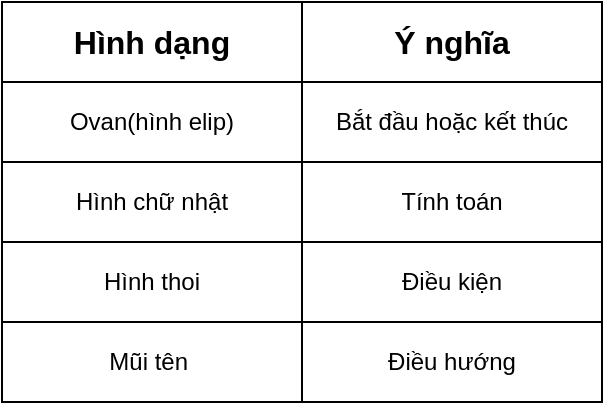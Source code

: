 <mxfile version="24.8.6">
  <diagram name="Trang-1" id="B6c-bHM9kKl3ELBZM2EG">
    <mxGraphModel dx="1006" dy="606" grid="1" gridSize="10" guides="1" tooltips="1" connect="1" arrows="1" fold="1" page="1" pageScale="1" pageWidth="827" pageHeight="1169" math="0" shadow="0">
      <root>
        <mxCell id="0" />
        <mxCell id="1" parent="0" />
        <mxCell id="u3Gh7GDBOd_SmOmJ0Nhv-5" value="" style="shape=table;startSize=0;container=1;collapsible=0;childLayout=tableLayout;" vertex="1" parent="1">
          <mxGeometry x="260" y="220" width="300" height="200" as="geometry" />
        </mxCell>
        <mxCell id="u3Gh7GDBOd_SmOmJ0Nhv-6" value="" style="shape=tableRow;horizontal=0;startSize=0;swimlaneHead=0;swimlaneBody=0;strokeColor=inherit;top=0;left=0;bottom=0;right=0;collapsible=0;dropTarget=0;fillColor=none;points=[[0,0.5],[1,0.5]];portConstraint=eastwest;" vertex="1" parent="u3Gh7GDBOd_SmOmJ0Nhv-5">
          <mxGeometry width="300" height="40" as="geometry" />
        </mxCell>
        <mxCell id="u3Gh7GDBOd_SmOmJ0Nhv-7" value="&lt;b&gt;&lt;font style=&quot;font-size: 16px;&quot;&gt;Hình dạng&lt;/font&gt;&lt;/b&gt;" style="shape=partialRectangle;html=1;whiteSpace=wrap;connectable=0;strokeColor=inherit;overflow=hidden;fillColor=none;top=0;left=0;bottom=0;right=0;pointerEvents=1;" vertex="1" parent="u3Gh7GDBOd_SmOmJ0Nhv-6">
          <mxGeometry width="150" height="40" as="geometry">
            <mxRectangle width="150" height="40" as="alternateBounds" />
          </mxGeometry>
        </mxCell>
        <mxCell id="u3Gh7GDBOd_SmOmJ0Nhv-8" value="&lt;b&gt;&lt;font style=&quot;font-size: 16px;&quot;&gt;Ý nghĩa&lt;/font&gt;&lt;/b&gt;" style="shape=partialRectangle;html=1;whiteSpace=wrap;connectable=0;strokeColor=inherit;overflow=hidden;fillColor=none;top=0;left=0;bottom=0;right=0;pointerEvents=1;" vertex="1" parent="u3Gh7GDBOd_SmOmJ0Nhv-6">
          <mxGeometry x="150" width="150" height="40" as="geometry">
            <mxRectangle width="150" height="40" as="alternateBounds" />
          </mxGeometry>
        </mxCell>
        <mxCell id="u3Gh7GDBOd_SmOmJ0Nhv-9" value="" style="shape=tableRow;horizontal=0;startSize=0;swimlaneHead=0;swimlaneBody=0;strokeColor=inherit;top=0;left=0;bottom=0;right=0;collapsible=0;dropTarget=0;fillColor=none;points=[[0,0.5],[1,0.5]];portConstraint=eastwest;" vertex="1" parent="u3Gh7GDBOd_SmOmJ0Nhv-5">
          <mxGeometry y="40" width="300" height="40" as="geometry" />
        </mxCell>
        <mxCell id="u3Gh7GDBOd_SmOmJ0Nhv-10" value="Ovan(hình elip)" style="shape=partialRectangle;html=1;whiteSpace=wrap;connectable=0;strokeColor=inherit;overflow=hidden;fillColor=none;top=0;left=0;bottom=0;right=0;pointerEvents=1;" vertex="1" parent="u3Gh7GDBOd_SmOmJ0Nhv-9">
          <mxGeometry width="150" height="40" as="geometry">
            <mxRectangle width="150" height="40" as="alternateBounds" />
          </mxGeometry>
        </mxCell>
        <mxCell id="u3Gh7GDBOd_SmOmJ0Nhv-11" value="Bắt đầu hoặc kết thúc" style="shape=partialRectangle;html=1;whiteSpace=wrap;connectable=0;strokeColor=inherit;overflow=hidden;fillColor=none;top=0;left=0;bottom=0;right=0;pointerEvents=1;" vertex="1" parent="u3Gh7GDBOd_SmOmJ0Nhv-9">
          <mxGeometry x="150" width="150" height="40" as="geometry">
            <mxRectangle width="150" height="40" as="alternateBounds" />
          </mxGeometry>
        </mxCell>
        <mxCell id="u3Gh7GDBOd_SmOmJ0Nhv-12" value="" style="shape=tableRow;horizontal=0;startSize=0;swimlaneHead=0;swimlaneBody=0;strokeColor=inherit;top=0;left=0;bottom=0;right=0;collapsible=0;dropTarget=0;fillColor=none;points=[[0,0.5],[1,0.5]];portConstraint=eastwest;" vertex="1" parent="u3Gh7GDBOd_SmOmJ0Nhv-5">
          <mxGeometry y="80" width="300" height="40" as="geometry" />
        </mxCell>
        <mxCell id="u3Gh7GDBOd_SmOmJ0Nhv-13" value="Hình chữ nhật" style="shape=partialRectangle;html=1;whiteSpace=wrap;connectable=0;strokeColor=inherit;overflow=hidden;fillColor=none;top=0;left=0;bottom=0;right=0;pointerEvents=1;" vertex="1" parent="u3Gh7GDBOd_SmOmJ0Nhv-12">
          <mxGeometry width="150" height="40" as="geometry">
            <mxRectangle width="150" height="40" as="alternateBounds" />
          </mxGeometry>
        </mxCell>
        <mxCell id="u3Gh7GDBOd_SmOmJ0Nhv-14" value="Tính toán" style="shape=partialRectangle;html=1;whiteSpace=wrap;connectable=0;strokeColor=inherit;overflow=hidden;fillColor=none;top=0;left=0;bottom=0;right=0;pointerEvents=1;" vertex="1" parent="u3Gh7GDBOd_SmOmJ0Nhv-12">
          <mxGeometry x="150" width="150" height="40" as="geometry">
            <mxRectangle width="150" height="40" as="alternateBounds" />
          </mxGeometry>
        </mxCell>
        <mxCell id="u3Gh7GDBOd_SmOmJ0Nhv-15" value="" style="shape=tableRow;horizontal=0;startSize=0;swimlaneHead=0;swimlaneBody=0;strokeColor=inherit;top=0;left=0;bottom=0;right=0;collapsible=0;dropTarget=0;fillColor=none;points=[[0,0.5],[1,0.5]];portConstraint=eastwest;" vertex="1" parent="u3Gh7GDBOd_SmOmJ0Nhv-5">
          <mxGeometry y="120" width="300" height="40" as="geometry" />
        </mxCell>
        <mxCell id="u3Gh7GDBOd_SmOmJ0Nhv-16" value="Hình thoi" style="shape=partialRectangle;html=1;whiteSpace=wrap;connectable=0;strokeColor=inherit;overflow=hidden;fillColor=none;top=0;left=0;bottom=0;right=0;pointerEvents=1;" vertex="1" parent="u3Gh7GDBOd_SmOmJ0Nhv-15">
          <mxGeometry width="150" height="40" as="geometry">
            <mxRectangle width="150" height="40" as="alternateBounds" />
          </mxGeometry>
        </mxCell>
        <mxCell id="u3Gh7GDBOd_SmOmJ0Nhv-17" value="Điều kiện" style="shape=partialRectangle;html=1;whiteSpace=wrap;connectable=0;strokeColor=inherit;overflow=hidden;fillColor=none;top=0;left=0;bottom=0;right=0;pointerEvents=1;" vertex="1" parent="u3Gh7GDBOd_SmOmJ0Nhv-15">
          <mxGeometry x="150" width="150" height="40" as="geometry">
            <mxRectangle width="150" height="40" as="alternateBounds" />
          </mxGeometry>
        </mxCell>
        <mxCell id="u3Gh7GDBOd_SmOmJ0Nhv-18" value="" style="shape=tableRow;horizontal=0;startSize=0;swimlaneHead=0;swimlaneBody=0;strokeColor=inherit;top=0;left=0;bottom=0;right=0;collapsible=0;dropTarget=0;fillColor=none;points=[[0,0.5],[1,0.5]];portConstraint=eastwest;" vertex="1" parent="u3Gh7GDBOd_SmOmJ0Nhv-5">
          <mxGeometry y="160" width="300" height="40" as="geometry" />
        </mxCell>
        <mxCell id="u3Gh7GDBOd_SmOmJ0Nhv-19" value="Mũi tên&amp;nbsp;" style="shape=partialRectangle;html=1;whiteSpace=wrap;connectable=0;strokeColor=inherit;overflow=hidden;fillColor=none;top=0;left=0;bottom=0;right=0;pointerEvents=1;" vertex="1" parent="u3Gh7GDBOd_SmOmJ0Nhv-18">
          <mxGeometry width="150" height="40" as="geometry">
            <mxRectangle width="150" height="40" as="alternateBounds" />
          </mxGeometry>
        </mxCell>
        <mxCell id="u3Gh7GDBOd_SmOmJ0Nhv-20" value="Điều hướng" style="shape=partialRectangle;html=1;whiteSpace=wrap;connectable=0;strokeColor=inherit;overflow=hidden;fillColor=none;top=0;left=0;bottom=0;right=0;pointerEvents=1;" vertex="1" parent="u3Gh7GDBOd_SmOmJ0Nhv-18">
          <mxGeometry x="150" width="150" height="40" as="geometry">
            <mxRectangle width="150" height="40" as="alternateBounds" />
          </mxGeometry>
        </mxCell>
      </root>
    </mxGraphModel>
  </diagram>
</mxfile>
